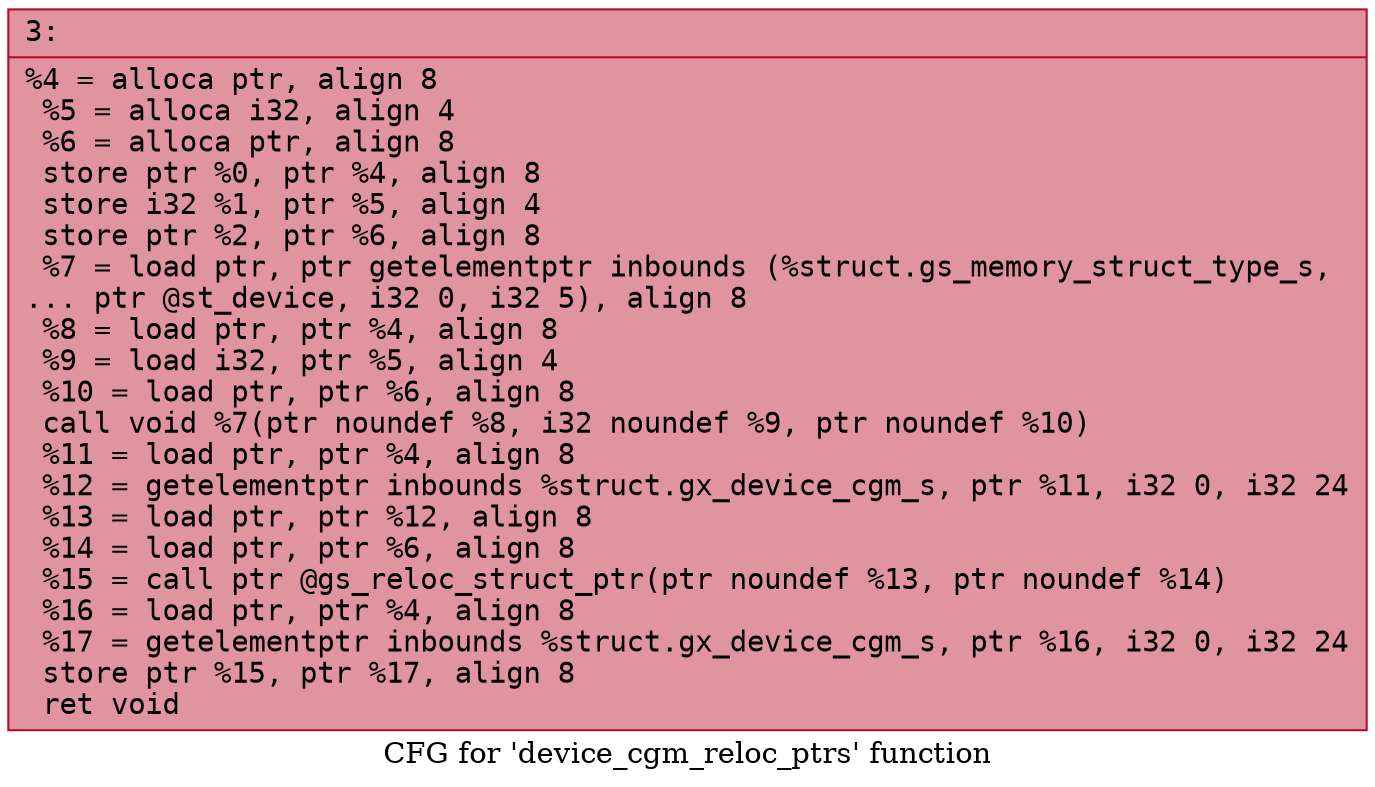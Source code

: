 digraph "CFG for 'device_cgm_reloc_ptrs' function" {
	label="CFG for 'device_cgm_reloc_ptrs' function";

	Node0x600001690ff0 [shape=record,color="#b70d28ff", style=filled, fillcolor="#b70d2870" fontname="Courier",label="{3:\l|  %4 = alloca ptr, align 8\l  %5 = alloca i32, align 4\l  %6 = alloca ptr, align 8\l  store ptr %0, ptr %4, align 8\l  store i32 %1, ptr %5, align 4\l  store ptr %2, ptr %6, align 8\l  %7 = load ptr, ptr getelementptr inbounds (%struct.gs_memory_struct_type_s,\l... ptr @st_device, i32 0, i32 5), align 8\l  %8 = load ptr, ptr %4, align 8\l  %9 = load i32, ptr %5, align 4\l  %10 = load ptr, ptr %6, align 8\l  call void %7(ptr noundef %8, i32 noundef %9, ptr noundef %10)\l  %11 = load ptr, ptr %4, align 8\l  %12 = getelementptr inbounds %struct.gx_device_cgm_s, ptr %11, i32 0, i32 24\l  %13 = load ptr, ptr %12, align 8\l  %14 = load ptr, ptr %6, align 8\l  %15 = call ptr @gs_reloc_struct_ptr(ptr noundef %13, ptr noundef %14)\l  %16 = load ptr, ptr %4, align 8\l  %17 = getelementptr inbounds %struct.gx_device_cgm_s, ptr %16, i32 0, i32 24\l  store ptr %15, ptr %17, align 8\l  ret void\l}"];
}
